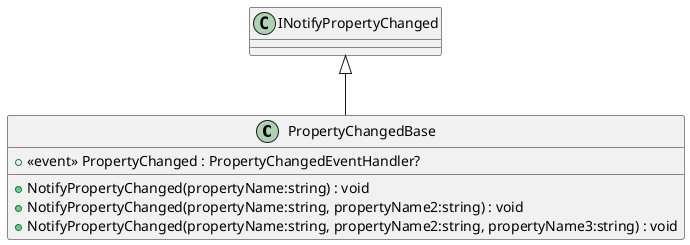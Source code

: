 @startuml
class PropertyChangedBase {
    +  <<event>> PropertyChanged : PropertyChangedEventHandler? 
    + NotifyPropertyChanged(propertyName:string) : void
    + NotifyPropertyChanged(propertyName:string, propertyName2:string) : void
    + NotifyPropertyChanged(propertyName:string, propertyName2:string, propertyName3:string) : void
}
INotifyPropertyChanged <|-- PropertyChangedBase
@enduml
